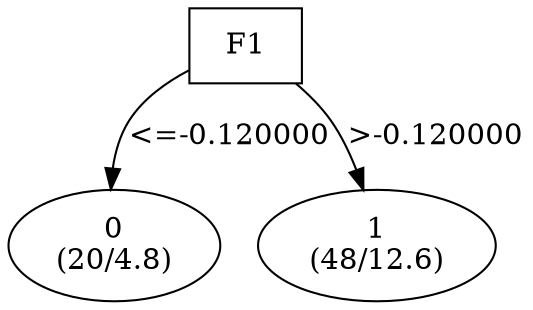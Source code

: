 digraph YaDT {
n0 [ shape=box, label="F1\n"]
n0 -> n1 [label="<=-0.120000"]
n1 [ shape=ellipse, label="0\n(20/4.8)"]
n0 -> n2 [label=">-0.120000"]
n2 [ shape=ellipse, label="1\n(48/12.6)"]
}
